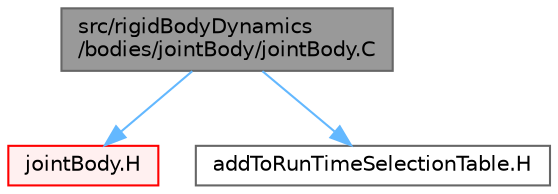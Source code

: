 digraph "src/rigidBodyDynamics/bodies/jointBody/jointBody.C"
{
 // LATEX_PDF_SIZE
  bgcolor="transparent";
  edge [fontname=Helvetica,fontsize=10,labelfontname=Helvetica,labelfontsize=10];
  node [fontname=Helvetica,fontsize=10,shape=box,height=0.2,width=0.4];
  Node1 [id="Node000001",label="src/rigidBodyDynamics\l/bodies/jointBody/jointBody.C",height=0.2,width=0.4,color="gray40", fillcolor="grey60", style="filled", fontcolor="black",tooltip=" "];
  Node1 -> Node2 [id="edge1_Node000001_Node000002",color="steelblue1",style="solid",tooltip=" "];
  Node2 [id="Node000002",label="jointBody.H",height=0.2,width=0.4,color="red", fillcolor="#FFF0F0", style="filled",URL="$jointBody_8H.html",tooltip=" "];
  Node1 -> Node173 [id="edge2_Node000001_Node000173",color="steelblue1",style="solid",tooltip=" "];
  Node173 [id="Node000173",label="addToRunTimeSelectionTable.H",height=0.2,width=0.4,color="grey40", fillcolor="white", style="filled",URL="$addToRunTimeSelectionTable_8H.html",tooltip="Macros for easy insertion into run-time selection tables."];
}
